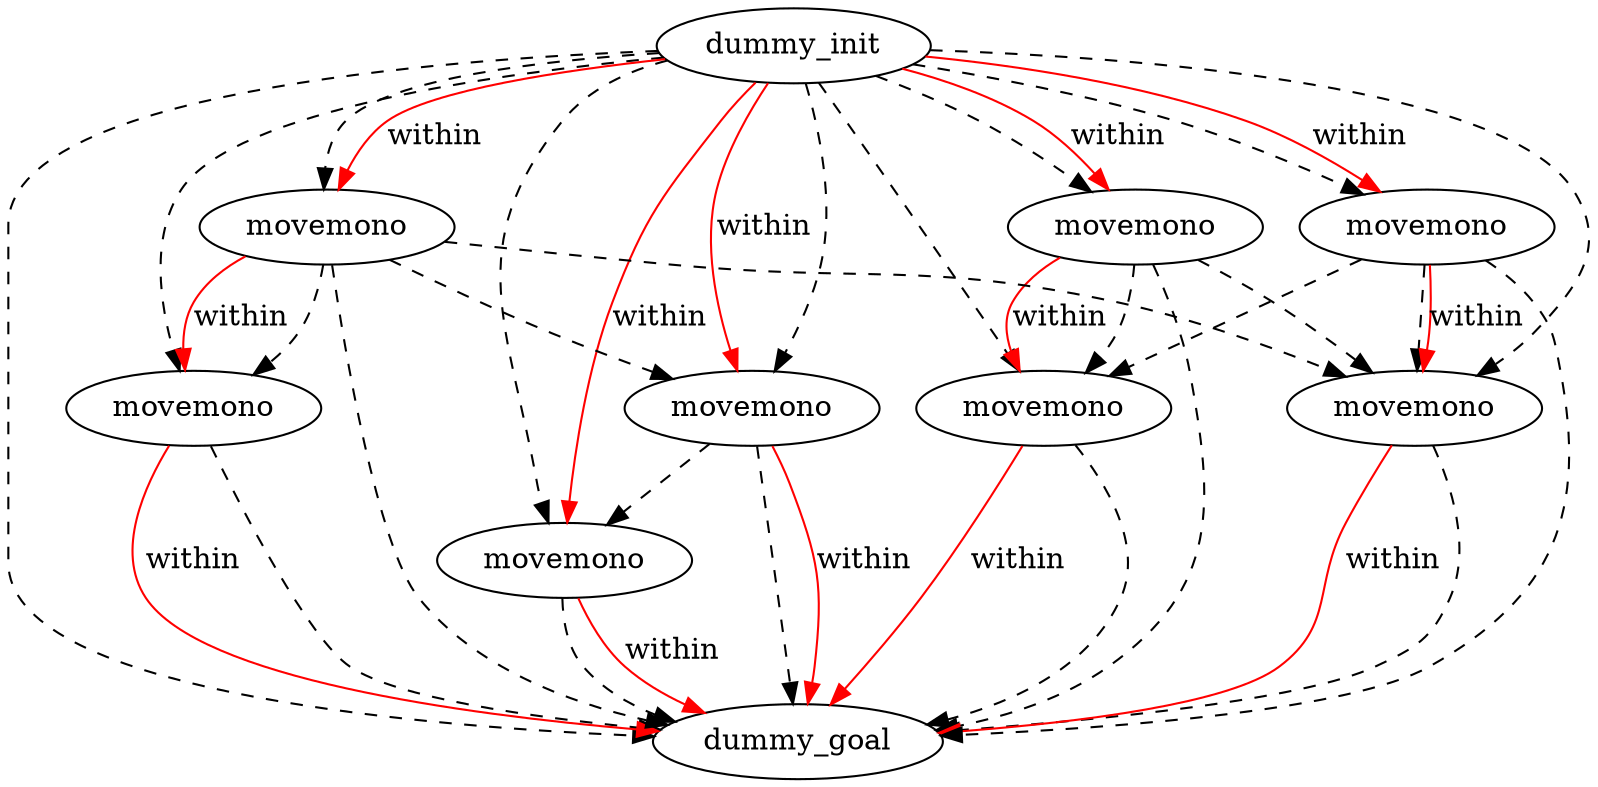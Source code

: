 digraph {
	"0ac22c6b-4975-aaad-66ad-60be72c0b8a9" [label=dummy_init]
	"a694c31b-dc5a-6a40-3fc5-6cba031c53b6" [label=dummy_goal]
	"601eedd7-339e-8a9e-c5e0-f21db70196c2" [label=movemono]
	"10885cae-f749-3d6d-e54a-892041b9bb93" [label=movemono]
	"577207d3-21d1-8280-8c92-78189636ddcd" [label=movemono]
	"2e4bf70a-18aa-f001-31d8-be211599d27e" [label=movemono]
	"dd38788b-ea46-8fb1-0cde-c98dcecab497" [label=movemono]
	"f4774b9e-fd2d-9e07-d749-2bfa0e1fb93b" [label=movemono]
	"37654d0c-bee5-8c47-7707-2cf917ba4d26" [label=movemono]
	"4271244c-58a5-6e78-c867-969a550a782d" [label=movemono]
	"0ac22c6b-4975-aaad-66ad-60be72c0b8a9" -> "601eedd7-339e-8a9e-c5e0-f21db70196c2" [color=black style=dashed]
	"0ac22c6b-4975-aaad-66ad-60be72c0b8a9" -> "dd38788b-ea46-8fb1-0cde-c98dcecab497" [color=black style=dashed]
	"37654d0c-bee5-8c47-7707-2cf917ba4d26" -> "f4774b9e-fd2d-9e07-d749-2bfa0e1fb93b" [color=black style=dashed]
	"f4774b9e-fd2d-9e07-d749-2bfa0e1fb93b" -> "a694c31b-dc5a-6a40-3fc5-6cba031c53b6" [color=black style=dashed]
	"4271244c-58a5-6e78-c867-969a550a782d" -> "dd38788b-ea46-8fb1-0cde-c98dcecab497" [color=black style=dashed]
	"4271244c-58a5-6e78-c867-969a550a782d" -> "601eedd7-339e-8a9e-c5e0-f21db70196c2" [color=black style=dashed]
	"dd38788b-ea46-8fb1-0cde-c98dcecab497" -> "10885cae-f749-3d6d-e54a-892041b9bb93" [color=black style=dashed]
	"10885cae-f749-3d6d-e54a-892041b9bb93" -> "a694c31b-dc5a-6a40-3fc5-6cba031c53b6" [color=black style=dashed]
	"4271244c-58a5-6e78-c867-969a550a782d" -> "a694c31b-dc5a-6a40-3fc5-6cba031c53b6" [color=black style=dashed]
	"0ac22c6b-4975-aaad-66ad-60be72c0b8a9" -> "37654d0c-bee5-8c47-7707-2cf917ba4d26" [color=black style=dashed]
	"0ac22c6b-4975-aaad-66ad-60be72c0b8a9" -> "a694c31b-dc5a-6a40-3fc5-6cba031c53b6" [color=black style=dashed]
	"2e4bf70a-18aa-f001-31d8-be211599d27e" -> "577207d3-21d1-8280-8c92-78189636ddcd" [color=black style=dashed]
	"2e4bf70a-18aa-f001-31d8-be211599d27e" -> "a694c31b-dc5a-6a40-3fc5-6cba031c53b6" [color=black style=dashed]
	"0ac22c6b-4975-aaad-66ad-60be72c0b8a9" -> "577207d3-21d1-8280-8c92-78189636ddcd" [color=black style=dashed]
	"37654d0c-bee5-8c47-7707-2cf917ba4d26" -> "a694c31b-dc5a-6a40-3fc5-6cba031c53b6" [color=black style=dashed]
	"37654d0c-bee5-8c47-7707-2cf917ba4d26" -> "577207d3-21d1-8280-8c92-78189636ddcd" [color=black style=dashed]
	"577207d3-21d1-8280-8c92-78189636ddcd" -> "a694c31b-dc5a-6a40-3fc5-6cba031c53b6" [color=black style=dashed]
	"0ac22c6b-4975-aaad-66ad-60be72c0b8a9" -> "2e4bf70a-18aa-f001-31d8-be211599d27e" [color=black style=dashed]
	"0ac22c6b-4975-aaad-66ad-60be72c0b8a9" -> "4271244c-58a5-6e78-c867-969a550a782d" [color=black style=dashed]
	"0ac22c6b-4975-aaad-66ad-60be72c0b8a9" -> "10885cae-f749-3d6d-e54a-892041b9bb93" [color=black style=dashed]
	"2e4bf70a-18aa-f001-31d8-be211599d27e" -> "f4774b9e-fd2d-9e07-d749-2bfa0e1fb93b" [color=black style=dashed]
	"0ac22c6b-4975-aaad-66ad-60be72c0b8a9" -> "f4774b9e-fd2d-9e07-d749-2bfa0e1fb93b" [color=black style=dashed]
	"dd38788b-ea46-8fb1-0cde-c98dcecab497" -> "a694c31b-dc5a-6a40-3fc5-6cba031c53b6" [color=black style=dashed]
	"4271244c-58a5-6e78-c867-969a550a782d" -> "f4774b9e-fd2d-9e07-d749-2bfa0e1fb93b" [color=black style=dashed]
	"601eedd7-339e-8a9e-c5e0-f21db70196c2" -> "a694c31b-dc5a-6a40-3fc5-6cba031c53b6" [color=black style=dashed]
	"0ac22c6b-4975-aaad-66ad-60be72c0b8a9" -> "10885cae-f749-3d6d-e54a-892041b9bb93" [label=within color=red]
	"dd38788b-ea46-8fb1-0cde-c98dcecab497" -> "a694c31b-dc5a-6a40-3fc5-6cba031c53b6" [label=within color=red]
	"f4774b9e-fd2d-9e07-d749-2bfa0e1fb93b" -> "a694c31b-dc5a-6a40-3fc5-6cba031c53b6" [label=within color=red]
	"0ac22c6b-4975-aaad-66ad-60be72c0b8a9" -> "dd38788b-ea46-8fb1-0cde-c98dcecab497" [label=within color=red]
	"601eedd7-339e-8a9e-c5e0-f21db70196c2" -> "a694c31b-dc5a-6a40-3fc5-6cba031c53b6" [label=within color=red]
	"0ac22c6b-4975-aaad-66ad-60be72c0b8a9" -> "37654d0c-bee5-8c47-7707-2cf917ba4d26" [label=within color=red]
	"2e4bf70a-18aa-f001-31d8-be211599d27e" -> "577207d3-21d1-8280-8c92-78189636ddcd" [label=within color=red]
	"577207d3-21d1-8280-8c92-78189636ddcd" -> "a694c31b-dc5a-6a40-3fc5-6cba031c53b6" [label=within color=red]
	"0ac22c6b-4975-aaad-66ad-60be72c0b8a9" -> "2e4bf70a-18aa-f001-31d8-be211599d27e" [label=within color=red]
	"4271244c-58a5-6e78-c867-969a550a782d" -> "601eedd7-339e-8a9e-c5e0-f21db70196c2" [label=within color=red]
	"0ac22c6b-4975-aaad-66ad-60be72c0b8a9" -> "4271244c-58a5-6e78-c867-969a550a782d" [label=within color=red]
	"10885cae-f749-3d6d-e54a-892041b9bb93" -> "a694c31b-dc5a-6a40-3fc5-6cba031c53b6" [label=within color=red]
	"37654d0c-bee5-8c47-7707-2cf917ba4d26" -> "f4774b9e-fd2d-9e07-d749-2bfa0e1fb93b" [label=within color=red]
}
